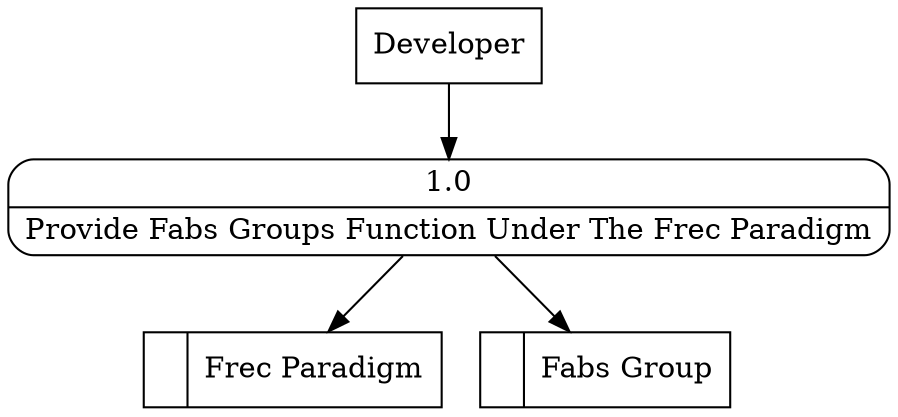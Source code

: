 digraph dfd2{ 
node[shape=record]
200 [label="<f0>  |<f1> Frec Paradigm " ];
201 [label="<f0>  |<f1> Fabs Group " ];
202 [label="Developer" shape=box];
203 [label="{<f0> 1.0|<f1> Provide Fabs Groups Function Under The Frec Paradigm }" shape=Mrecord];
202 -> 203
203 -> 201
203 -> 200
}